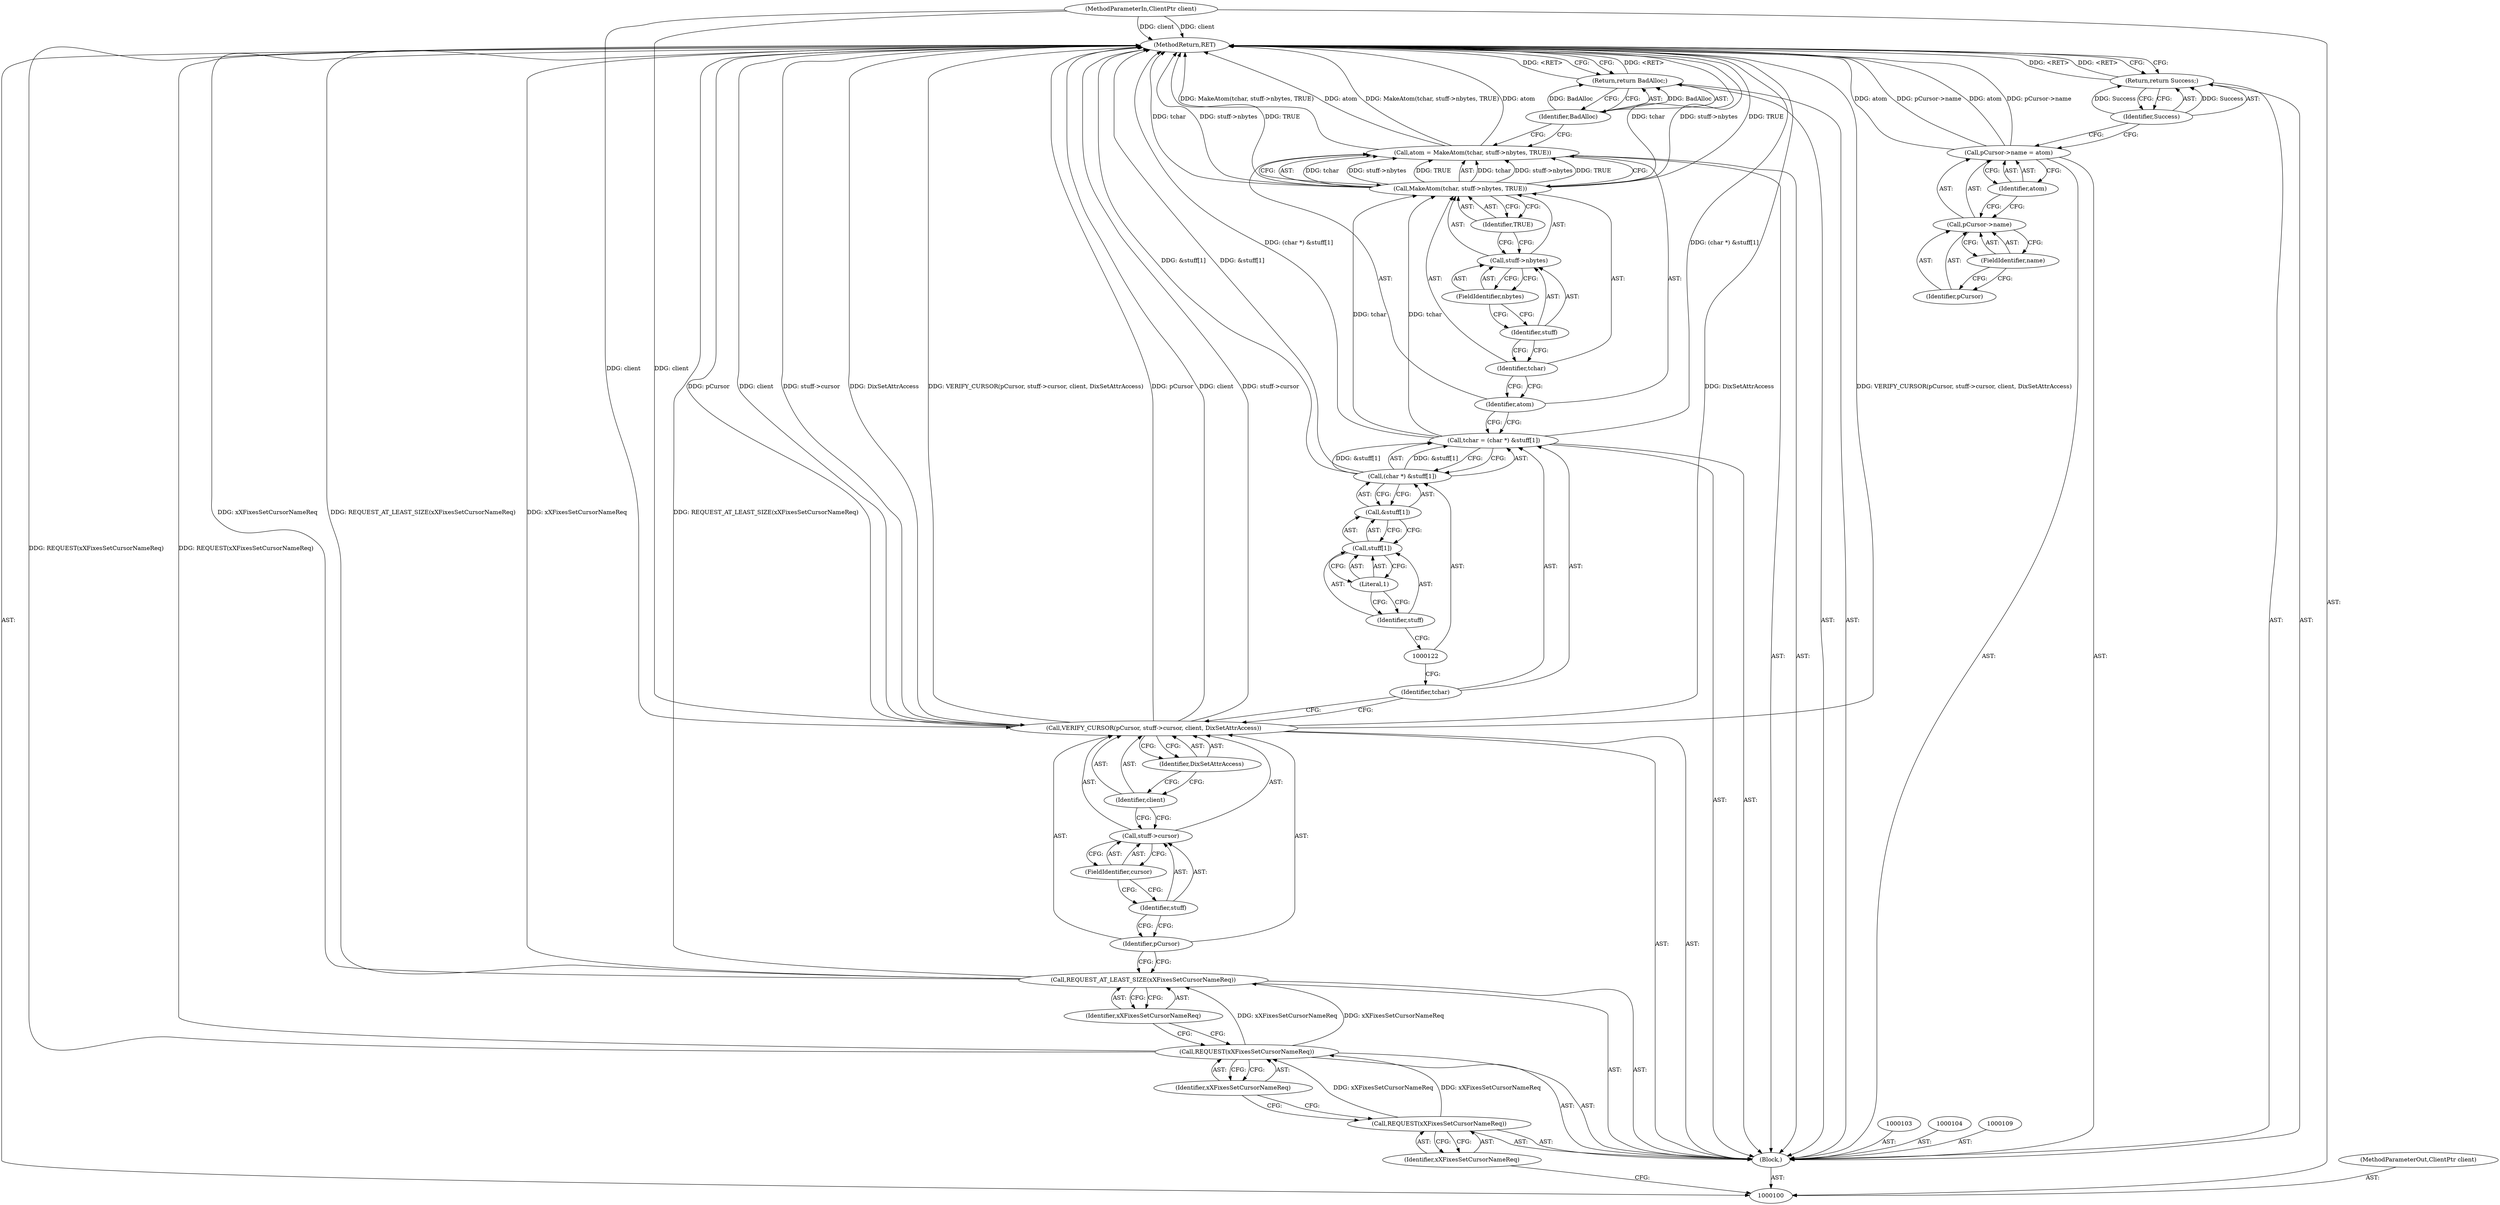 digraph "1_xserver_55caa8b08c84af2b50fbc936cf334a5a93dd7db5" {
"1000144" [label="(MethodReturn,RET)"];
"1000101" [label="(MethodParameterIn,ClientPtr client)"];
"1000198" [label="(MethodParameterOut,ClientPtr client)"];
"1000111" [label="(Identifier,xXFixesSetCursorNameReq)"];
"1000110" [label="(Call,REQUEST_AT_LEAST_SIZE(xXFixesSetCursorNameReq))"];
"1000113" [label="(Identifier,pCursor)"];
"1000114" [label="(Call,stuff->cursor)"];
"1000115" [label="(Identifier,stuff)"];
"1000116" [label="(FieldIdentifier,cursor)"];
"1000117" [label="(Identifier,client)"];
"1000112" [label="(Call,VERIFY_CURSOR(pCursor, stuff->cursor, client, DixSetAttrAccess))"];
"1000118" [label="(Identifier,DixSetAttrAccess)"];
"1000121" [label="(Call,(char *) &stuff[1])"];
"1000123" [label="(Call,&stuff[1])"];
"1000124" [label="(Call,stuff[1])"];
"1000125" [label="(Identifier,stuff)"];
"1000126" [label="(Literal,1)"];
"1000119" [label="(Call,tchar = (char *) &stuff[1])"];
"1000120" [label="(Identifier,tchar)"];
"1000129" [label="(Call,MakeAtom(tchar, stuff->nbytes, TRUE))"];
"1000130" [label="(Identifier,tchar)"];
"1000131" [label="(Call,stuff->nbytes)"];
"1000132" [label="(Identifier,stuff)"];
"1000133" [label="(FieldIdentifier,nbytes)"];
"1000134" [label="(Identifier,TRUE)"];
"1000127" [label="(Call,atom = MakeAtom(tchar, stuff->nbytes, TRUE))"];
"1000128" [label="(Identifier,atom)"];
"1000136" [label="(Identifier,BadAlloc)"];
"1000135" [label="(Return,return BadAlloc;)"];
"1000140" [label="(FieldIdentifier,name)"];
"1000141" [label="(Identifier,atom)"];
"1000137" [label="(Call,pCursor->name = atom)"];
"1000138" [label="(Call,pCursor->name)"];
"1000139" [label="(Identifier,pCursor)"];
"1000143" [label="(Identifier,Success)"];
"1000142" [label="(Return,return Success;)"];
"1000102" [label="(Block,)"];
"1000106" [label="(Identifier,xXFixesSetCursorNameReq)"];
"1000105" [label="(Call,REQUEST(xXFixesSetCursorNameReq))"];
"1000108" [label="(Identifier,xXFixesSetCursorNameReq)"];
"1000107" [label="(Call,REQUEST(xXFixesSetCursorNameReq))"];
"1000144" -> "1000100"  [label="AST: "];
"1000144" -> "1000135"  [label="CFG: "];
"1000144" -> "1000142"  [label="CFG: "];
"1000135" -> "1000144"  [label="DDG: <RET>"];
"1000112" -> "1000144"  [label="DDG: client"];
"1000112" -> "1000144"  [label="DDG: stuff->cursor"];
"1000112" -> "1000144"  [label="DDG: DixSetAttrAccess"];
"1000112" -> "1000144"  [label="DDG: VERIFY_CURSOR(pCursor, stuff->cursor, client, DixSetAttrAccess)"];
"1000112" -> "1000144"  [label="DDG: pCursor"];
"1000129" -> "1000144"  [label="DDG: tchar"];
"1000129" -> "1000144"  [label="DDG: stuff->nbytes"];
"1000129" -> "1000144"  [label="DDG: TRUE"];
"1000107" -> "1000144"  [label="DDG: REQUEST(xXFixesSetCursorNameReq)"];
"1000119" -> "1000144"  [label="DDG: (char *) &stuff[1]"];
"1000110" -> "1000144"  [label="DDG: xXFixesSetCursorNameReq"];
"1000110" -> "1000144"  [label="DDG: REQUEST_AT_LEAST_SIZE(xXFixesSetCursorNameReq)"];
"1000121" -> "1000144"  [label="DDG: &stuff[1]"];
"1000137" -> "1000144"  [label="DDG: atom"];
"1000137" -> "1000144"  [label="DDG: pCursor->name"];
"1000127" -> "1000144"  [label="DDG: MakeAtom(tchar, stuff->nbytes, TRUE)"];
"1000127" -> "1000144"  [label="DDG: atom"];
"1000101" -> "1000144"  [label="DDG: client"];
"1000142" -> "1000144"  [label="DDG: <RET>"];
"1000101" -> "1000100"  [label="AST: "];
"1000101" -> "1000144"  [label="DDG: client"];
"1000101" -> "1000112"  [label="DDG: client"];
"1000198" -> "1000100"  [label="AST: "];
"1000111" -> "1000110"  [label="AST: "];
"1000111" -> "1000107"  [label="CFG: "];
"1000110" -> "1000111"  [label="CFG: "];
"1000110" -> "1000102"  [label="AST: "];
"1000110" -> "1000111"  [label="CFG: "];
"1000111" -> "1000110"  [label="AST: "];
"1000113" -> "1000110"  [label="CFG: "];
"1000110" -> "1000144"  [label="DDG: xXFixesSetCursorNameReq"];
"1000110" -> "1000144"  [label="DDG: REQUEST_AT_LEAST_SIZE(xXFixesSetCursorNameReq)"];
"1000107" -> "1000110"  [label="DDG: xXFixesSetCursorNameReq"];
"1000113" -> "1000112"  [label="AST: "];
"1000113" -> "1000110"  [label="CFG: "];
"1000115" -> "1000113"  [label="CFG: "];
"1000114" -> "1000112"  [label="AST: "];
"1000114" -> "1000116"  [label="CFG: "];
"1000115" -> "1000114"  [label="AST: "];
"1000116" -> "1000114"  [label="AST: "];
"1000117" -> "1000114"  [label="CFG: "];
"1000115" -> "1000114"  [label="AST: "];
"1000115" -> "1000113"  [label="CFG: "];
"1000116" -> "1000115"  [label="CFG: "];
"1000116" -> "1000114"  [label="AST: "];
"1000116" -> "1000115"  [label="CFG: "];
"1000114" -> "1000116"  [label="CFG: "];
"1000117" -> "1000112"  [label="AST: "];
"1000117" -> "1000114"  [label="CFG: "];
"1000118" -> "1000117"  [label="CFG: "];
"1000112" -> "1000102"  [label="AST: "];
"1000112" -> "1000118"  [label="CFG: "];
"1000113" -> "1000112"  [label="AST: "];
"1000114" -> "1000112"  [label="AST: "];
"1000117" -> "1000112"  [label="AST: "];
"1000118" -> "1000112"  [label="AST: "];
"1000120" -> "1000112"  [label="CFG: "];
"1000112" -> "1000144"  [label="DDG: client"];
"1000112" -> "1000144"  [label="DDG: stuff->cursor"];
"1000112" -> "1000144"  [label="DDG: DixSetAttrAccess"];
"1000112" -> "1000144"  [label="DDG: VERIFY_CURSOR(pCursor, stuff->cursor, client, DixSetAttrAccess)"];
"1000112" -> "1000144"  [label="DDG: pCursor"];
"1000101" -> "1000112"  [label="DDG: client"];
"1000118" -> "1000112"  [label="AST: "];
"1000118" -> "1000117"  [label="CFG: "];
"1000112" -> "1000118"  [label="CFG: "];
"1000121" -> "1000119"  [label="AST: "];
"1000121" -> "1000123"  [label="CFG: "];
"1000122" -> "1000121"  [label="AST: "];
"1000123" -> "1000121"  [label="AST: "];
"1000119" -> "1000121"  [label="CFG: "];
"1000121" -> "1000144"  [label="DDG: &stuff[1]"];
"1000121" -> "1000119"  [label="DDG: &stuff[1]"];
"1000123" -> "1000121"  [label="AST: "];
"1000123" -> "1000124"  [label="CFG: "];
"1000124" -> "1000123"  [label="AST: "];
"1000121" -> "1000123"  [label="CFG: "];
"1000124" -> "1000123"  [label="AST: "];
"1000124" -> "1000126"  [label="CFG: "];
"1000125" -> "1000124"  [label="AST: "];
"1000126" -> "1000124"  [label="AST: "];
"1000123" -> "1000124"  [label="CFG: "];
"1000125" -> "1000124"  [label="AST: "];
"1000125" -> "1000122"  [label="CFG: "];
"1000126" -> "1000125"  [label="CFG: "];
"1000126" -> "1000124"  [label="AST: "];
"1000126" -> "1000125"  [label="CFG: "];
"1000124" -> "1000126"  [label="CFG: "];
"1000119" -> "1000102"  [label="AST: "];
"1000119" -> "1000121"  [label="CFG: "];
"1000120" -> "1000119"  [label="AST: "];
"1000121" -> "1000119"  [label="AST: "];
"1000128" -> "1000119"  [label="CFG: "];
"1000119" -> "1000144"  [label="DDG: (char *) &stuff[1]"];
"1000121" -> "1000119"  [label="DDG: &stuff[1]"];
"1000119" -> "1000129"  [label="DDG: tchar"];
"1000120" -> "1000119"  [label="AST: "];
"1000120" -> "1000112"  [label="CFG: "];
"1000122" -> "1000120"  [label="CFG: "];
"1000129" -> "1000127"  [label="AST: "];
"1000129" -> "1000134"  [label="CFG: "];
"1000130" -> "1000129"  [label="AST: "];
"1000131" -> "1000129"  [label="AST: "];
"1000134" -> "1000129"  [label="AST: "];
"1000127" -> "1000129"  [label="CFG: "];
"1000129" -> "1000144"  [label="DDG: tchar"];
"1000129" -> "1000144"  [label="DDG: stuff->nbytes"];
"1000129" -> "1000144"  [label="DDG: TRUE"];
"1000129" -> "1000127"  [label="DDG: tchar"];
"1000129" -> "1000127"  [label="DDG: stuff->nbytes"];
"1000129" -> "1000127"  [label="DDG: TRUE"];
"1000119" -> "1000129"  [label="DDG: tchar"];
"1000130" -> "1000129"  [label="AST: "];
"1000130" -> "1000128"  [label="CFG: "];
"1000132" -> "1000130"  [label="CFG: "];
"1000131" -> "1000129"  [label="AST: "];
"1000131" -> "1000133"  [label="CFG: "];
"1000132" -> "1000131"  [label="AST: "];
"1000133" -> "1000131"  [label="AST: "];
"1000134" -> "1000131"  [label="CFG: "];
"1000132" -> "1000131"  [label="AST: "];
"1000132" -> "1000130"  [label="CFG: "];
"1000133" -> "1000132"  [label="CFG: "];
"1000133" -> "1000131"  [label="AST: "];
"1000133" -> "1000132"  [label="CFG: "];
"1000131" -> "1000133"  [label="CFG: "];
"1000134" -> "1000129"  [label="AST: "];
"1000134" -> "1000131"  [label="CFG: "];
"1000129" -> "1000134"  [label="CFG: "];
"1000127" -> "1000102"  [label="AST: "];
"1000127" -> "1000129"  [label="CFG: "];
"1000128" -> "1000127"  [label="AST: "];
"1000129" -> "1000127"  [label="AST: "];
"1000136" -> "1000127"  [label="CFG: "];
"1000127" -> "1000144"  [label="DDG: MakeAtom(tchar, stuff->nbytes, TRUE)"];
"1000127" -> "1000144"  [label="DDG: atom"];
"1000129" -> "1000127"  [label="DDG: tchar"];
"1000129" -> "1000127"  [label="DDG: stuff->nbytes"];
"1000129" -> "1000127"  [label="DDG: TRUE"];
"1000128" -> "1000127"  [label="AST: "];
"1000128" -> "1000119"  [label="CFG: "];
"1000130" -> "1000128"  [label="CFG: "];
"1000136" -> "1000135"  [label="AST: "];
"1000136" -> "1000127"  [label="CFG: "];
"1000135" -> "1000136"  [label="CFG: "];
"1000136" -> "1000135"  [label="DDG: BadAlloc"];
"1000135" -> "1000102"  [label="AST: "];
"1000135" -> "1000136"  [label="CFG: "];
"1000136" -> "1000135"  [label="AST: "];
"1000144" -> "1000135"  [label="CFG: "];
"1000135" -> "1000144"  [label="DDG: <RET>"];
"1000136" -> "1000135"  [label="DDG: BadAlloc"];
"1000140" -> "1000138"  [label="AST: "];
"1000140" -> "1000139"  [label="CFG: "];
"1000138" -> "1000140"  [label="CFG: "];
"1000141" -> "1000137"  [label="AST: "];
"1000141" -> "1000138"  [label="CFG: "];
"1000137" -> "1000141"  [label="CFG: "];
"1000137" -> "1000102"  [label="AST: "];
"1000137" -> "1000141"  [label="CFG: "];
"1000138" -> "1000137"  [label="AST: "];
"1000141" -> "1000137"  [label="AST: "];
"1000143" -> "1000137"  [label="CFG: "];
"1000137" -> "1000144"  [label="DDG: atom"];
"1000137" -> "1000144"  [label="DDG: pCursor->name"];
"1000138" -> "1000137"  [label="AST: "];
"1000138" -> "1000140"  [label="CFG: "];
"1000139" -> "1000138"  [label="AST: "];
"1000140" -> "1000138"  [label="AST: "];
"1000141" -> "1000138"  [label="CFG: "];
"1000139" -> "1000138"  [label="AST: "];
"1000140" -> "1000139"  [label="CFG: "];
"1000143" -> "1000142"  [label="AST: "];
"1000143" -> "1000137"  [label="CFG: "];
"1000142" -> "1000143"  [label="CFG: "];
"1000143" -> "1000142"  [label="DDG: Success"];
"1000142" -> "1000102"  [label="AST: "];
"1000142" -> "1000143"  [label="CFG: "];
"1000143" -> "1000142"  [label="AST: "];
"1000144" -> "1000142"  [label="CFG: "];
"1000142" -> "1000144"  [label="DDG: <RET>"];
"1000143" -> "1000142"  [label="DDG: Success"];
"1000102" -> "1000100"  [label="AST: "];
"1000103" -> "1000102"  [label="AST: "];
"1000104" -> "1000102"  [label="AST: "];
"1000105" -> "1000102"  [label="AST: "];
"1000107" -> "1000102"  [label="AST: "];
"1000109" -> "1000102"  [label="AST: "];
"1000110" -> "1000102"  [label="AST: "];
"1000112" -> "1000102"  [label="AST: "];
"1000119" -> "1000102"  [label="AST: "];
"1000127" -> "1000102"  [label="AST: "];
"1000135" -> "1000102"  [label="AST: "];
"1000137" -> "1000102"  [label="AST: "];
"1000142" -> "1000102"  [label="AST: "];
"1000106" -> "1000105"  [label="AST: "];
"1000106" -> "1000100"  [label="CFG: "];
"1000105" -> "1000106"  [label="CFG: "];
"1000105" -> "1000102"  [label="AST: "];
"1000105" -> "1000106"  [label="CFG: "];
"1000106" -> "1000105"  [label="AST: "];
"1000108" -> "1000105"  [label="CFG: "];
"1000105" -> "1000107"  [label="DDG: xXFixesSetCursorNameReq"];
"1000108" -> "1000107"  [label="AST: "];
"1000108" -> "1000105"  [label="CFG: "];
"1000107" -> "1000108"  [label="CFG: "];
"1000107" -> "1000102"  [label="AST: "];
"1000107" -> "1000108"  [label="CFG: "];
"1000108" -> "1000107"  [label="AST: "];
"1000111" -> "1000107"  [label="CFG: "];
"1000107" -> "1000144"  [label="DDG: REQUEST(xXFixesSetCursorNameReq)"];
"1000105" -> "1000107"  [label="DDG: xXFixesSetCursorNameReq"];
"1000107" -> "1000110"  [label="DDG: xXFixesSetCursorNameReq"];
}
